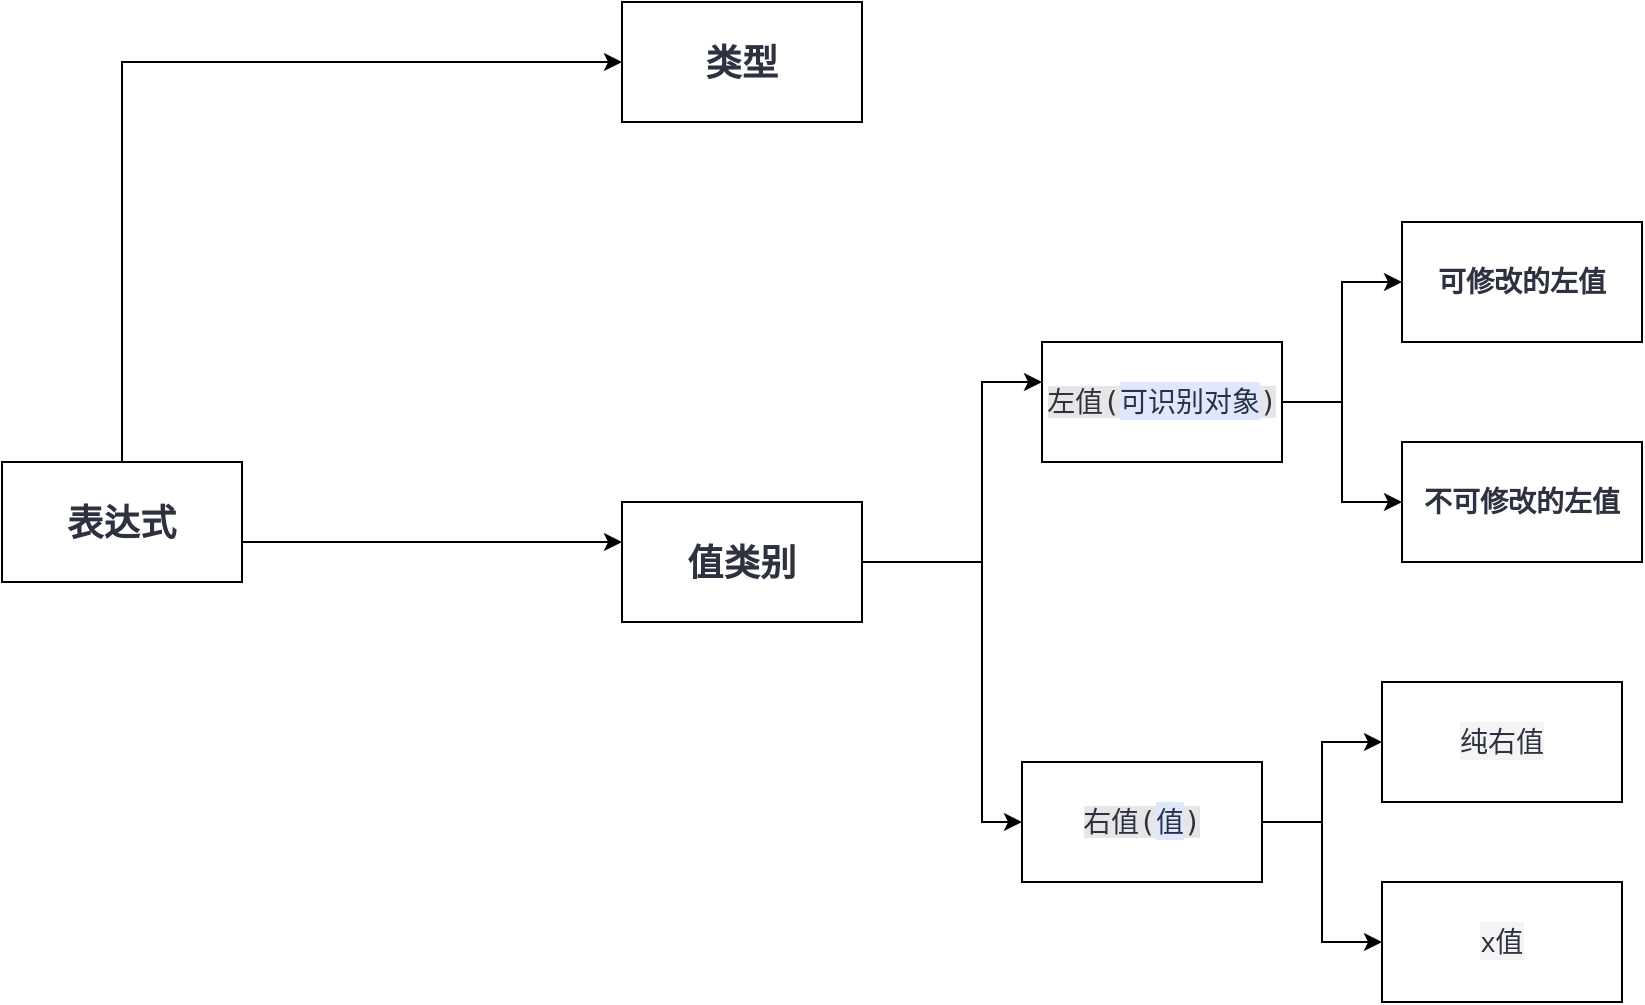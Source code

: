 <mxfile version="24.8.4">
  <diagram name="第 1 页" id="zCJwgfAlIP9obnGPYDEz">
    <mxGraphModel dx="1434" dy="746" grid="1" gridSize="10" guides="1" tooltips="1" connect="1" arrows="1" fold="1" page="1" pageScale="1" pageWidth="827" pageHeight="1169" math="0" shadow="0">
      <root>
        <mxCell id="0" />
        <mxCell id="1" parent="0" />
        <mxCell id="oGX236ngwEXMZTwFb6us-2" style="edgeStyle=orthogonalEdgeStyle;rounded=0;orthogonalLoop=1;jettySize=auto;html=1;" edge="1" parent="1" source="oGX236ngwEXMZTwFb6us-1" target="oGX236ngwEXMZTwFb6us-4">
          <mxGeometry relative="1" as="geometry">
            <mxPoint x="480" y="230" as="targetPoint" />
            <Array as="points">
              <mxPoint x="180" y="260" />
            </Array>
          </mxGeometry>
        </mxCell>
        <mxCell id="oGX236ngwEXMZTwFb6us-3" style="edgeStyle=orthogonalEdgeStyle;rounded=0;orthogonalLoop=1;jettySize=auto;html=1;" edge="1" parent="1" source="oGX236ngwEXMZTwFb6us-1" target="oGX236ngwEXMZTwFb6us-5">
          <mxGeometry relative="1" as="geometry">
            <mxPoint x="480" y="300" as="targetPoint" />
            <Array as="points">
              <mxPoint x="300" y="500" />
              <mxPoint x="300" y="500" />
            </Array>
          </mxGeometry>
        </mxCell>
        <mxCell id="oGX236ngwEXMZTwFb6us-1" value="&lt;span style=&quot;color: rgb(45, 49, 64); font-family: &amp;quot;Open Sans&amp;quot;; font-size: 18px; font-weight: 700; letter-spacing: 0.25px; text-align: start; background-color: rgb(255, 255, 255);&quot;&gt;表达式&lt;/span&gt;" style="rounded=0;whiteSpace=wrap;html=1;" vertex="1" parent="1">
          <mxGeometry x="120" y="460" width="120" height="60" as="geometry" />
        </mxCell>
        <mxCell id="oGX236ngwEXMZTwFb6us-4" value="&lt;span style=&quot;color: rgb(45, 49, 64); font-family: &amp;quot;Open Sans&amp;quot;; font-size: 18px; font-weight: 700; letter-spacing: 0.25px; text-align: start; background-color: rgb(255, 255, 255);&quot;&gt;类型&lt;/span&gt;" style="rounded=0;whiteSpace=wrap;html=1;" vertex="1" parent="1">
          <mxGeometry x="430" y="230" width="120" height="60" as="geometry" />
        </mxCell>
        <mxCell id="oGX236ngwEXMZTwFb6us-7" value="" style="edgeStyle=orthogonalEdgeStyle;rounded=0;orthogonalLoop=1;jettySize=auto;html=1;" edge="1" parent="1" source="oGX236ngwEXMZTwFb6us-5" target="oGX236ngwEXMZTwFb6us-6">
          <mxGeometry relative="1" as="geometry">
            <Array as="points">
              <mxPoint x="610" y="510" />
              <mxPoint x="610" y="420" />
            </Array>
          </mxGeometry>
        </mxCell>
        <mxCell id="oGX236ngwEXMZTwFb6us-9" value="" style="edgeStyle=orthogonalEdgeStyle;rounded=0;orthogonalLoop=1;jettySize=auto;html=1;" edge="1" parent="1" source="oGX236ngwEXMZTwFb6us-5" target="oGX236ngwEXMZTwFb6us-8">
          <mxGeometry relative="1" as="geometry">
            <Array as="points">
              <mxPoint x="610" y="510" />
              <mxPoint x="610" y="640" />
            </Array>
          </mxGeometry>
        </mxCell>
        <mxCell id="oGX236ngwEXMZTwFb6us-5" value="&lt;span style=&quot;color: rgb(45, 49, 64); font-family: &amp;quot;Open Sans&amp;quot;; font-size: 18px; font-weight: 700; letter-spacing: 0.25px; text-align: start; background-color: rgb(255, 255, 255);&quot;&gt;值类别&lt;/span&gt;" style="rounded=0;whiteSpace=wrap;html=1;" vertex="1" parent="1">
          <mxGeometry x="430" y="480" width="120" height="60" as="geometry" />
        </mxCell>
        <mxCell id="oGX236ngwEXMZTwFb6us-11" value="" style="edgeStyle=orthogonalEdgeStyle;rounded=0;orthogonalLoop=1;jettySize=auto;html=1;" edge="1" parent="1" source="oGX236ngwEXMZTwFb6us-6" target="oGX236ngwEXMZTwFb6us-10">
          <mxGeometry relative="1" as="geometry" />
        </mxCell>
        <mxCell id="oGX236ngwEXMZTwFb6us-13" value="" style="edgeStyle=orthogonalEdgeStyle;rounded=0;orthogonalLoop=1;jettySize=auto;html=1;" edge="1" parent="1" source="oGX236ngwEXMZTwFb6us-6" target="oGX236ngwEXMZTwFb6us-12">
          <mxGeometry relative="1" as="geometry" />
        </mxCell>
        <mxCell id="oGX236ngwEXMZTwFb6us-6" value="&lt;span style=&quot;color: rgb(45, 49, 64); font-family: Monaco, Consolas, &amp;quot;Andale Mono&amp;quot;, &amp;quot;DejaVu Sans Mono&amp;quot;, monospace; font-size: 14px; text-align: start; background-color: rgb(230, 230, 230);&quot;&gt;左值(&lt;/span&gt;&lt;span style=&quot;color: rgb(45, 49, 64); font-family: &amp;quot;Open Sans&amp;quot;; font-size: 14px; text-align: start; background-color: rgb(223, 231, 255);&quot;&gt;可识别对象&lt;/span&gt;&lt;span style=&quot;color: rgb(45, 49, 64); font-family: Monaco, Consolas, &amp;quot;Andale Mono&amp;quot;, &amp;quot;DejaVu Sans Mono&amp;quot;, monospace; font-size: 14px; text-align: start; background-color: rgb(230, 230, 230);&quot;&gt;)&lt;/span&gt;" style="rounded=0;whiteSpace=wrap;html=1;" vertex="1" parent="1">
          <mxGeometry x="640" y="400" width="120" height="60" as="geometry" />
        </mxCell>
        <mxCell id="oGX236ngwEXMZTwFb6us-15" value="" style="edgeStyle=orthogonalEdgeStyle;rounded=0;orthogonalLoop=1;jettySize=auto;html=1;" edge="1" parent="1" source="oGX236ngwEXMZTwFb6us-8" target="oGX236ngwEXMZTwFb6us-14">
          <mxGeometry relative="1" as="geometry" />
        </mxCell>
        <mxCell id="oGX236ngwEXMZTwFb6us-17" value="" style="edgeStyle=orthogonalEdgeStyle;rounded=0;orthogonalLoop=1;jettySize=auto;html=1;" edge="1" parent="1" source="oGX236ngwEXMZTwFb6us-8" target="oGX236ngwEXMZTwFb6us-16">
          <mxGeometry relative="1" as="geometry" />
        </mxCell>
        <mxCell id="oGX236ngwEXMZTwFb6us-8" value="&lt;span style=&quot;color: rgb(45, 49, 64); font-family: Monaco, Consolas, &amp;quot;Andale Mono&amp;quot;, &amp;quot;DejaVu Sans Mono&amp;quot;, monospace; font-size: 14px; text-align: start; background-color: rgb(230, 230, 230);&quot;&gt;右值(&lt;/span&gt;&lt;span style=&quot;color: rgb(45, 49, 64); font-family: &amp;quot;Open Sans&amp;quot;; font-size: 14px; text-align: start; background-color: rgb(223, 231, 255);&quot;&gt;值&lt;/span&gt;&lt;span style=&quot;color: rgb(45, 49, 64); font-family: Monaco, Consolas, &amp;quot;Andale Mono&amp;quot;, &amp;quot;DejaVu Sans Mono&amp;quot;, monospace; font-size: 14px; text-align: start; background-color: rgb(230, 230, 230);&quot;&gt;)&lt;/span&gt;" style="rounded=0;whiteSpace=wrap;html=1;" vertex="1" parent="1">
          <mxGeometry x="630" y="610" width="120" height="60" as="geometry" />
        </mxCell>
        <mxCell id="oGX236ngwEXMZTwFb6us-10" value="&lt;strong style=&quot;box-sizing: inherit; margin: 0px; padding: 0px; border: 0px; font-variant-numeric: inherit; font-variant-east-asian: inherit; font-variant-alternates: inherit; font-variant-position: inherit; font-stretch: inherit; font-size: 14px; line-height: inherit; font-family: &amp;quot;Open Sans&amp;quot;; font-optical-sizing: inherit; font-size-adjust: inherit; font-kerning: inherit; font-feature-settings: inherit; font-variation-settings: inherit; color: rgb(45, 49, 64); text-align: start; background-color: rgb(255, 255, 255);&quot; data-immersive-translate-walked=&quot;97a51d90-85dc-41e9-87ce-aa57213af31a&quot;&gt;可修改的左值&lt;/strong&gt;" style="rounded=0;whiteSpace=wrap;html=1;" vertex="1" parent="1">
          <mxGeometry x="820" y="340" width="120" height="60" as="geometry" />
        </mxCell>
        <mxCell id="oGX236ngwEXMZTwFb6us-12" value="&lt;strong style=&quot;box-sizing: inherit; margin: 0px; padding: 0px; border: 0px; font-variant-numeric: inherit; font-variant-east-asian: inherit; font-variant-alternates: inherit; font-variant-position: inherit; font-stretch: inherit; font-size: 14px; line-height: inherit; font-family: &amp;quot;Open Sans&amp;quot;; font-optical-sizing: inherit; font-size-adjust: inherit; font-kerning: inherit; font-feature-settings: inherit; font-variation-settings: inherit; color: rgb(45, 49, 64); text-align: start; background-color: rgb(255, 255, 255);&quot; data-immersive-translate-walked=&quot;97a51d90-85dc-41e9-87ce-aa57213af31a&quot;&gt;不可修改的左值&lt;/strong&gt;" style="rounded=0;whiteSpace=wrap;html=1;" vertex="1" parent="1">
          <mxGeometry x="820" y="450" width="120" height="60" as="geometry" />
        </mxCell>
        <mxCell id="oGX236ngwEXMZTwFb6us-14" value="&lt;span style=&quot;color: rgb(45, 49, 64); font-family: &amp;quot;Open Sans&amp;quot;; font-size: 14px; text-align: start; background-color: rgb(244, 244, 244);&quot;&gt;纯右值&lt;/span&gt;" style="rounded=0;whiteSpace=wrap;html=1;" vertex="1" parent="1">
          <mxGeometry x="810" y="570" width="120" height="60" as="geometry" />
        </mxCell>
        <mxCell id="oGX236ngwEXMZTwFb6us-16" value="&lt;span style=&quot;color: rgb(45, 49, 64); font-family: &amp;quot;Open Sans&amp;quot;; font-size: 14px; text-align: start; background-color: rgb(244, 244, 244);&quot;&gt;x值&lt;/span&gt;" style="rounded=0;whiteSpace=wrap;html=1;" vertex="1" parent="1">
          <mxGeometry x="810" y="670" width="120" height="60" as="geometry" />
        </mxCell>
      </root>
    </mxGraphModel>
  </diagram>
</mxfile>
